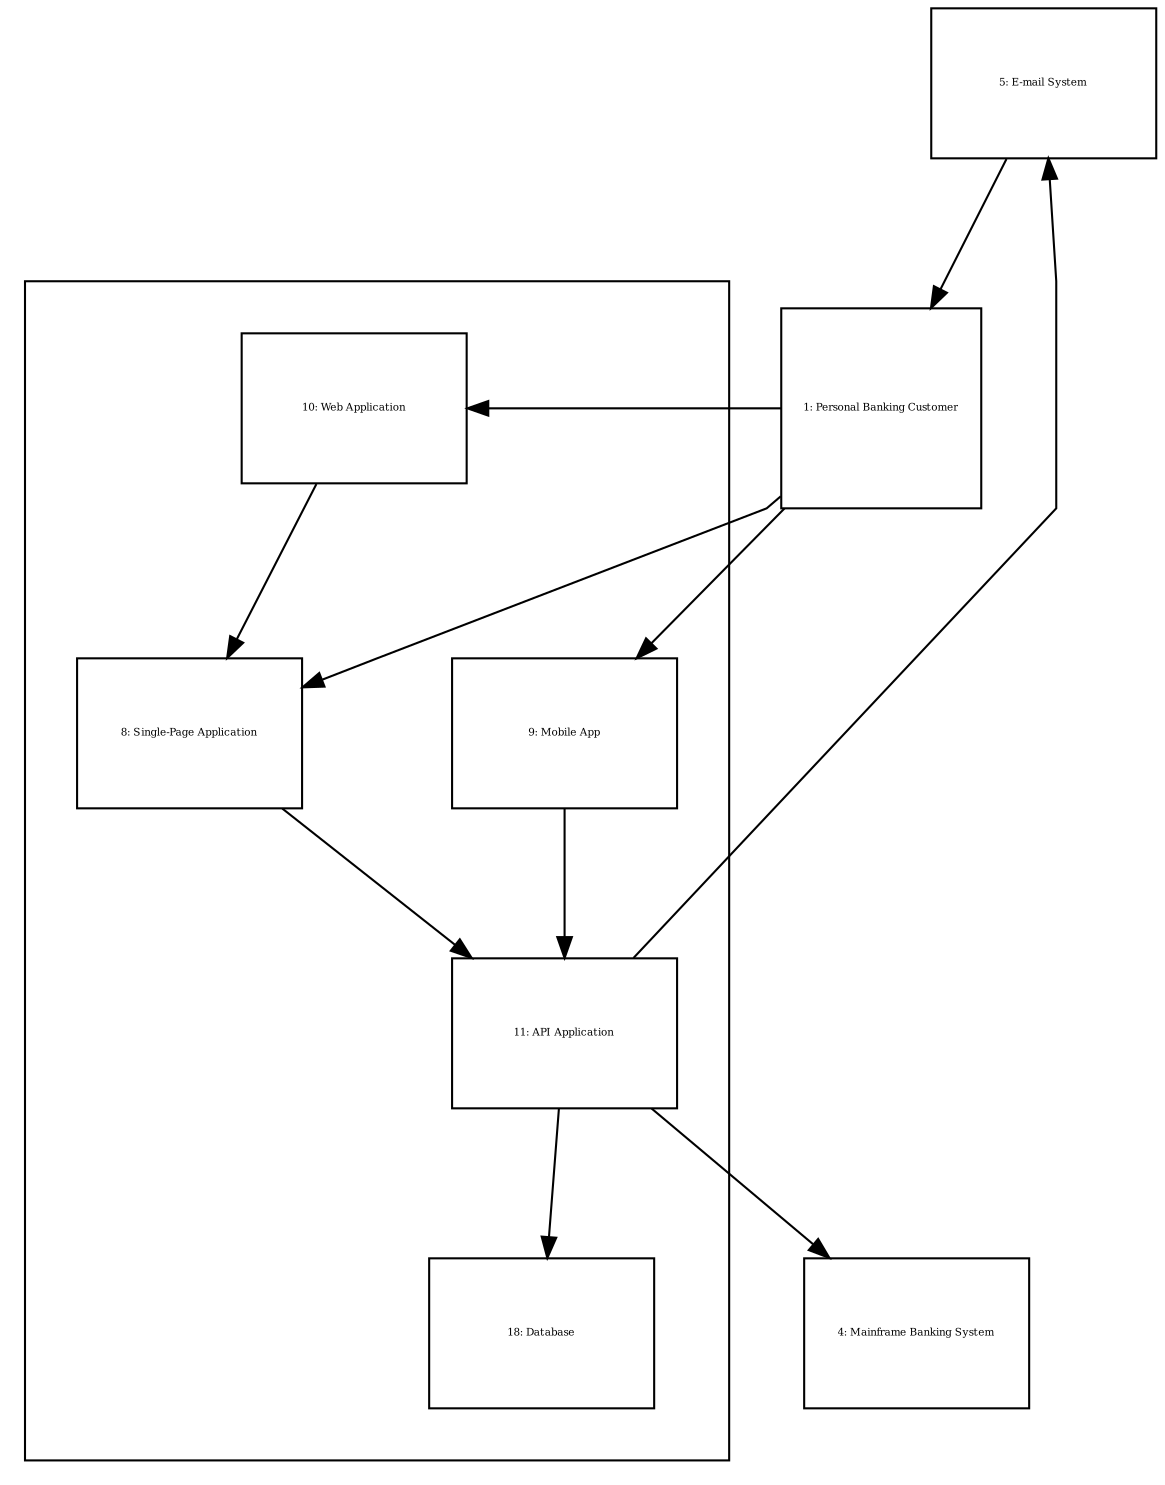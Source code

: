 digraph {
  compound=true
  graph [splines=polyline,rankdir=TB,ranksep=1.0,nodesep=1.0,fontsize=5]
  node [shape=box,fontsize=5]
  edge []

  subgraph cluster_7 {
    margin=25
    11 [width=1.500000,height=1.000000,fixedsize=true,id=11,label="11: API Application"]
    18 [width=1.500000,height=1.000000,fixedsize=true,id=18,label="18: Database"]
    8 [width=1.500000,height=1.000000,fixedsize=true,id=8,label="8: Single-Page Application"]
    9 [width=1.500000,height=1.000000,fixedsize=true,id=9,label="9: Mobile App"]
    10 [width=1.500000,height=1.000000,fixedsize=true,id=10,label="10: Web Application"]
  }
  1 [width=1.333333,height=1.333333,fixedsize=true,id=1,label="1: Personal Banking Customer"]
  4 [width=1.500000,height=1.000000,fixedsize=true,id=4,label="4: Mainframe Banking System"]
  5 [width=1.500000,height=1.000000,fixedsize=true,id=5,label="5: E-mail System"]

  1 -> 8 [id=29]
  1 -> 10 [id=28]
  9 -> 11 [id=37]
  5 -> 1 [id=22]
  8 -> 11 [id=33]
  10 -> 8 [id=31]
  11 -> 18 [id=45]
  1 -> 9 [id=30]
  11 -> 4 [id=47]
  11 -> 5 [id=49]
}